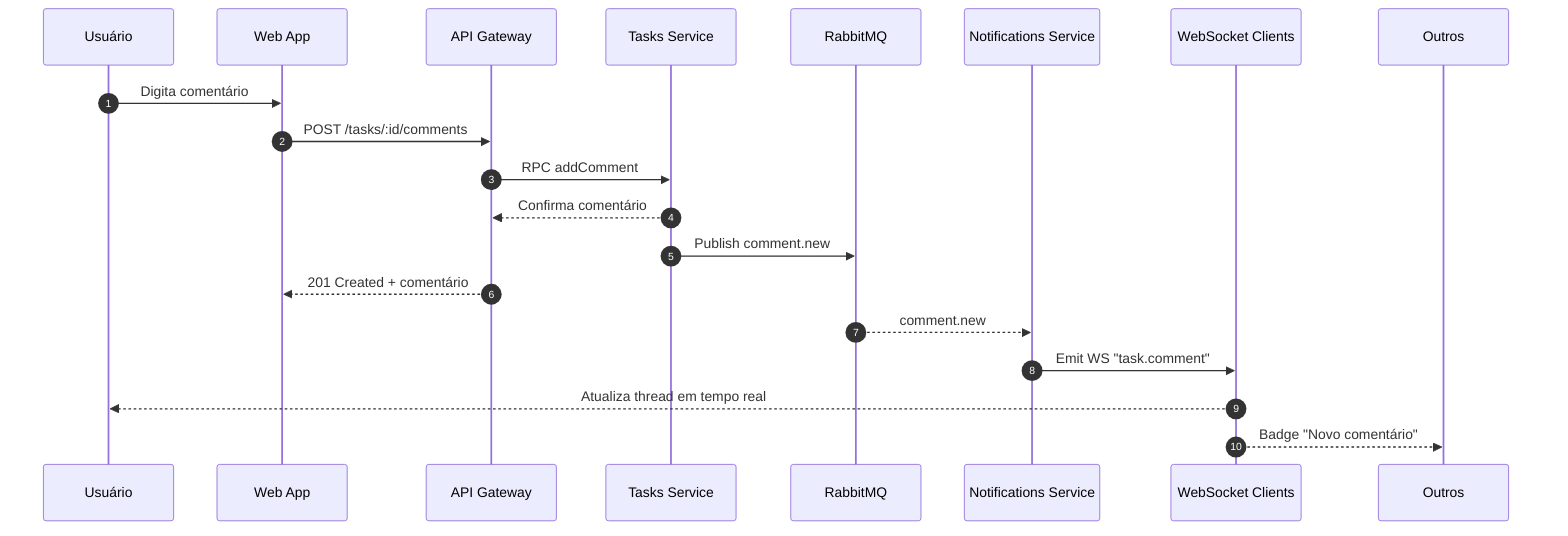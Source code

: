 %% Fluxo de comentário com atualização em tempo real

sequenceDiagram
    autonumber
    participant U as Usuário
    participant Web as Web App
    participant API as API Gateway
    participant Tasks as Tasks Service
    participant MQ as RabbitMQ
    participant Notif as Notifications Service
    participant WS as WebSocket Clients

    U->>Web: Digita comentário
    Web->>API: POST /tasks/:id/comments
    API->>Tasks: RPC addComment
    Tasks-->>API: Confirma comentário
    Tasks->>MQ: Publish comment.new
    API-->>Web: 201 Created + comentário
    MQ-->>Notif: comment.new
    Notif->>WS: Emit WS "task.comment"
    WS-->>U: Atualiza thread em tempo real
    WS-->>Outros: Badge "Novo comentário"
